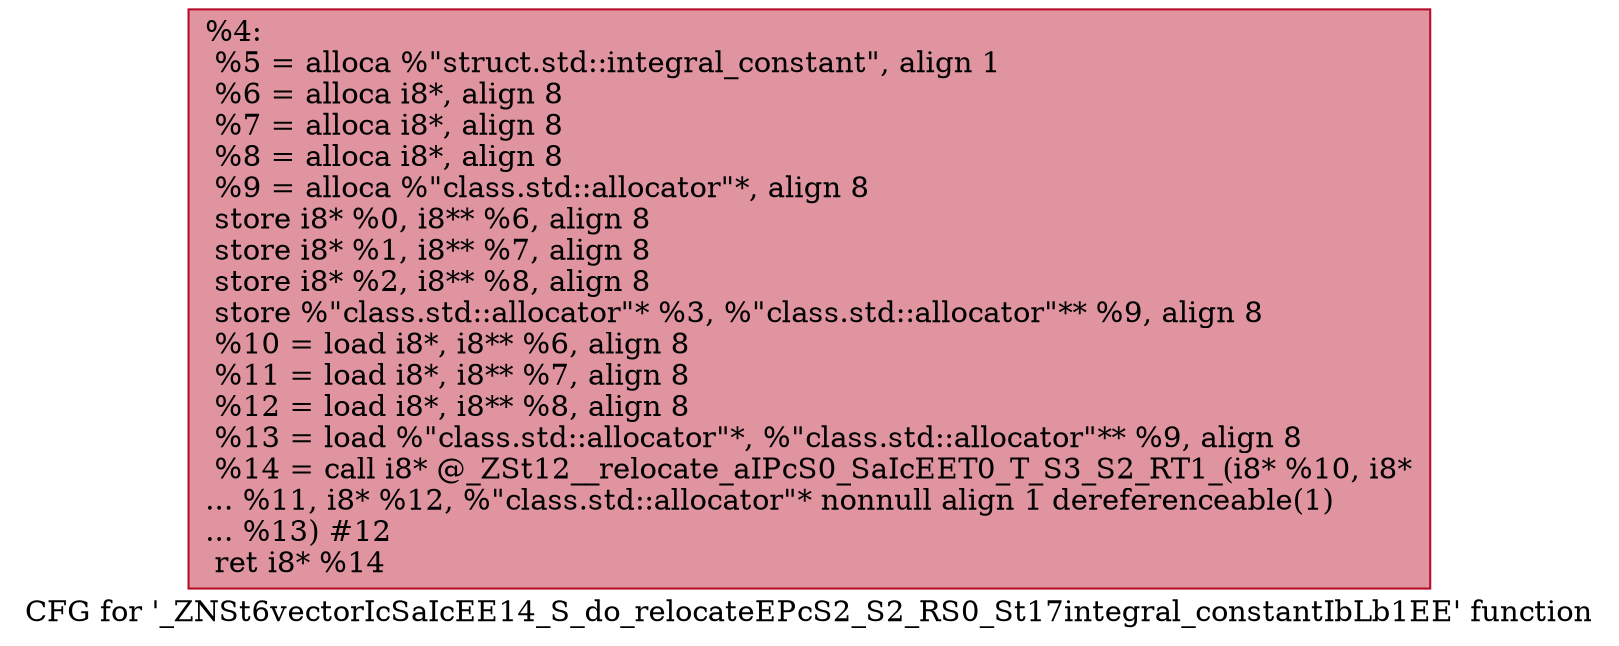 digraph "CFG for '_ZNSt6vectorIcSaIcEE14_S_do_relocateEPcS2_S2_RS0_St17integral_constantIbLb1EE' function" {
	label="CFG for '_ZNSt6vectorIcSaIcEE14_S_do_relocateEPcS2_S2_RS0_St17integral_constantIbLb1EE' function";

	Node0x560255cd81c0 [shape=record,color="#b70d28ff", style=filled, fillcolor="#b70d2870",label="{%4:\l  %5 = alloca %\"struct.std::integral_constant\", align 1\l  %6 = alloca i8*, align 8\l  %7 = alloca i8*, align 8\l  %8 = alloca i8*, align 8\l  %9 = alloca %\"class.std::allocator\"*, align 8\l  store i8* %0, i8** %6, align 8\l  store i8* %1, i8** %7, align 8\l  store i8* %2, i8** %8, align 8\l  store %\"class.std::allocator\"* %3, %\"class.std::allocator\"** %9, align 8\l  %10 = load i8*, i8** %6, align 8\l  %11 = load i8*, i8** %7, align 8\l  %12 = load i8*, i8** %8, align 8\l  %13 = load %\"class.std::allocator\"*, %\"class.std::allocator\"** %9, align 8\l  %14 = call i8* @_ZSt12__relocate_aIPcS0_SaIcEET0_T_S3_S2_RT1_(i8* %10, i8*\l... %11, i8* %12, %\"class.std::allocator\"* nonnull align 1 dereferenceable(1)\l... %13) #12\l  ret i8* %14\l}"];
}
